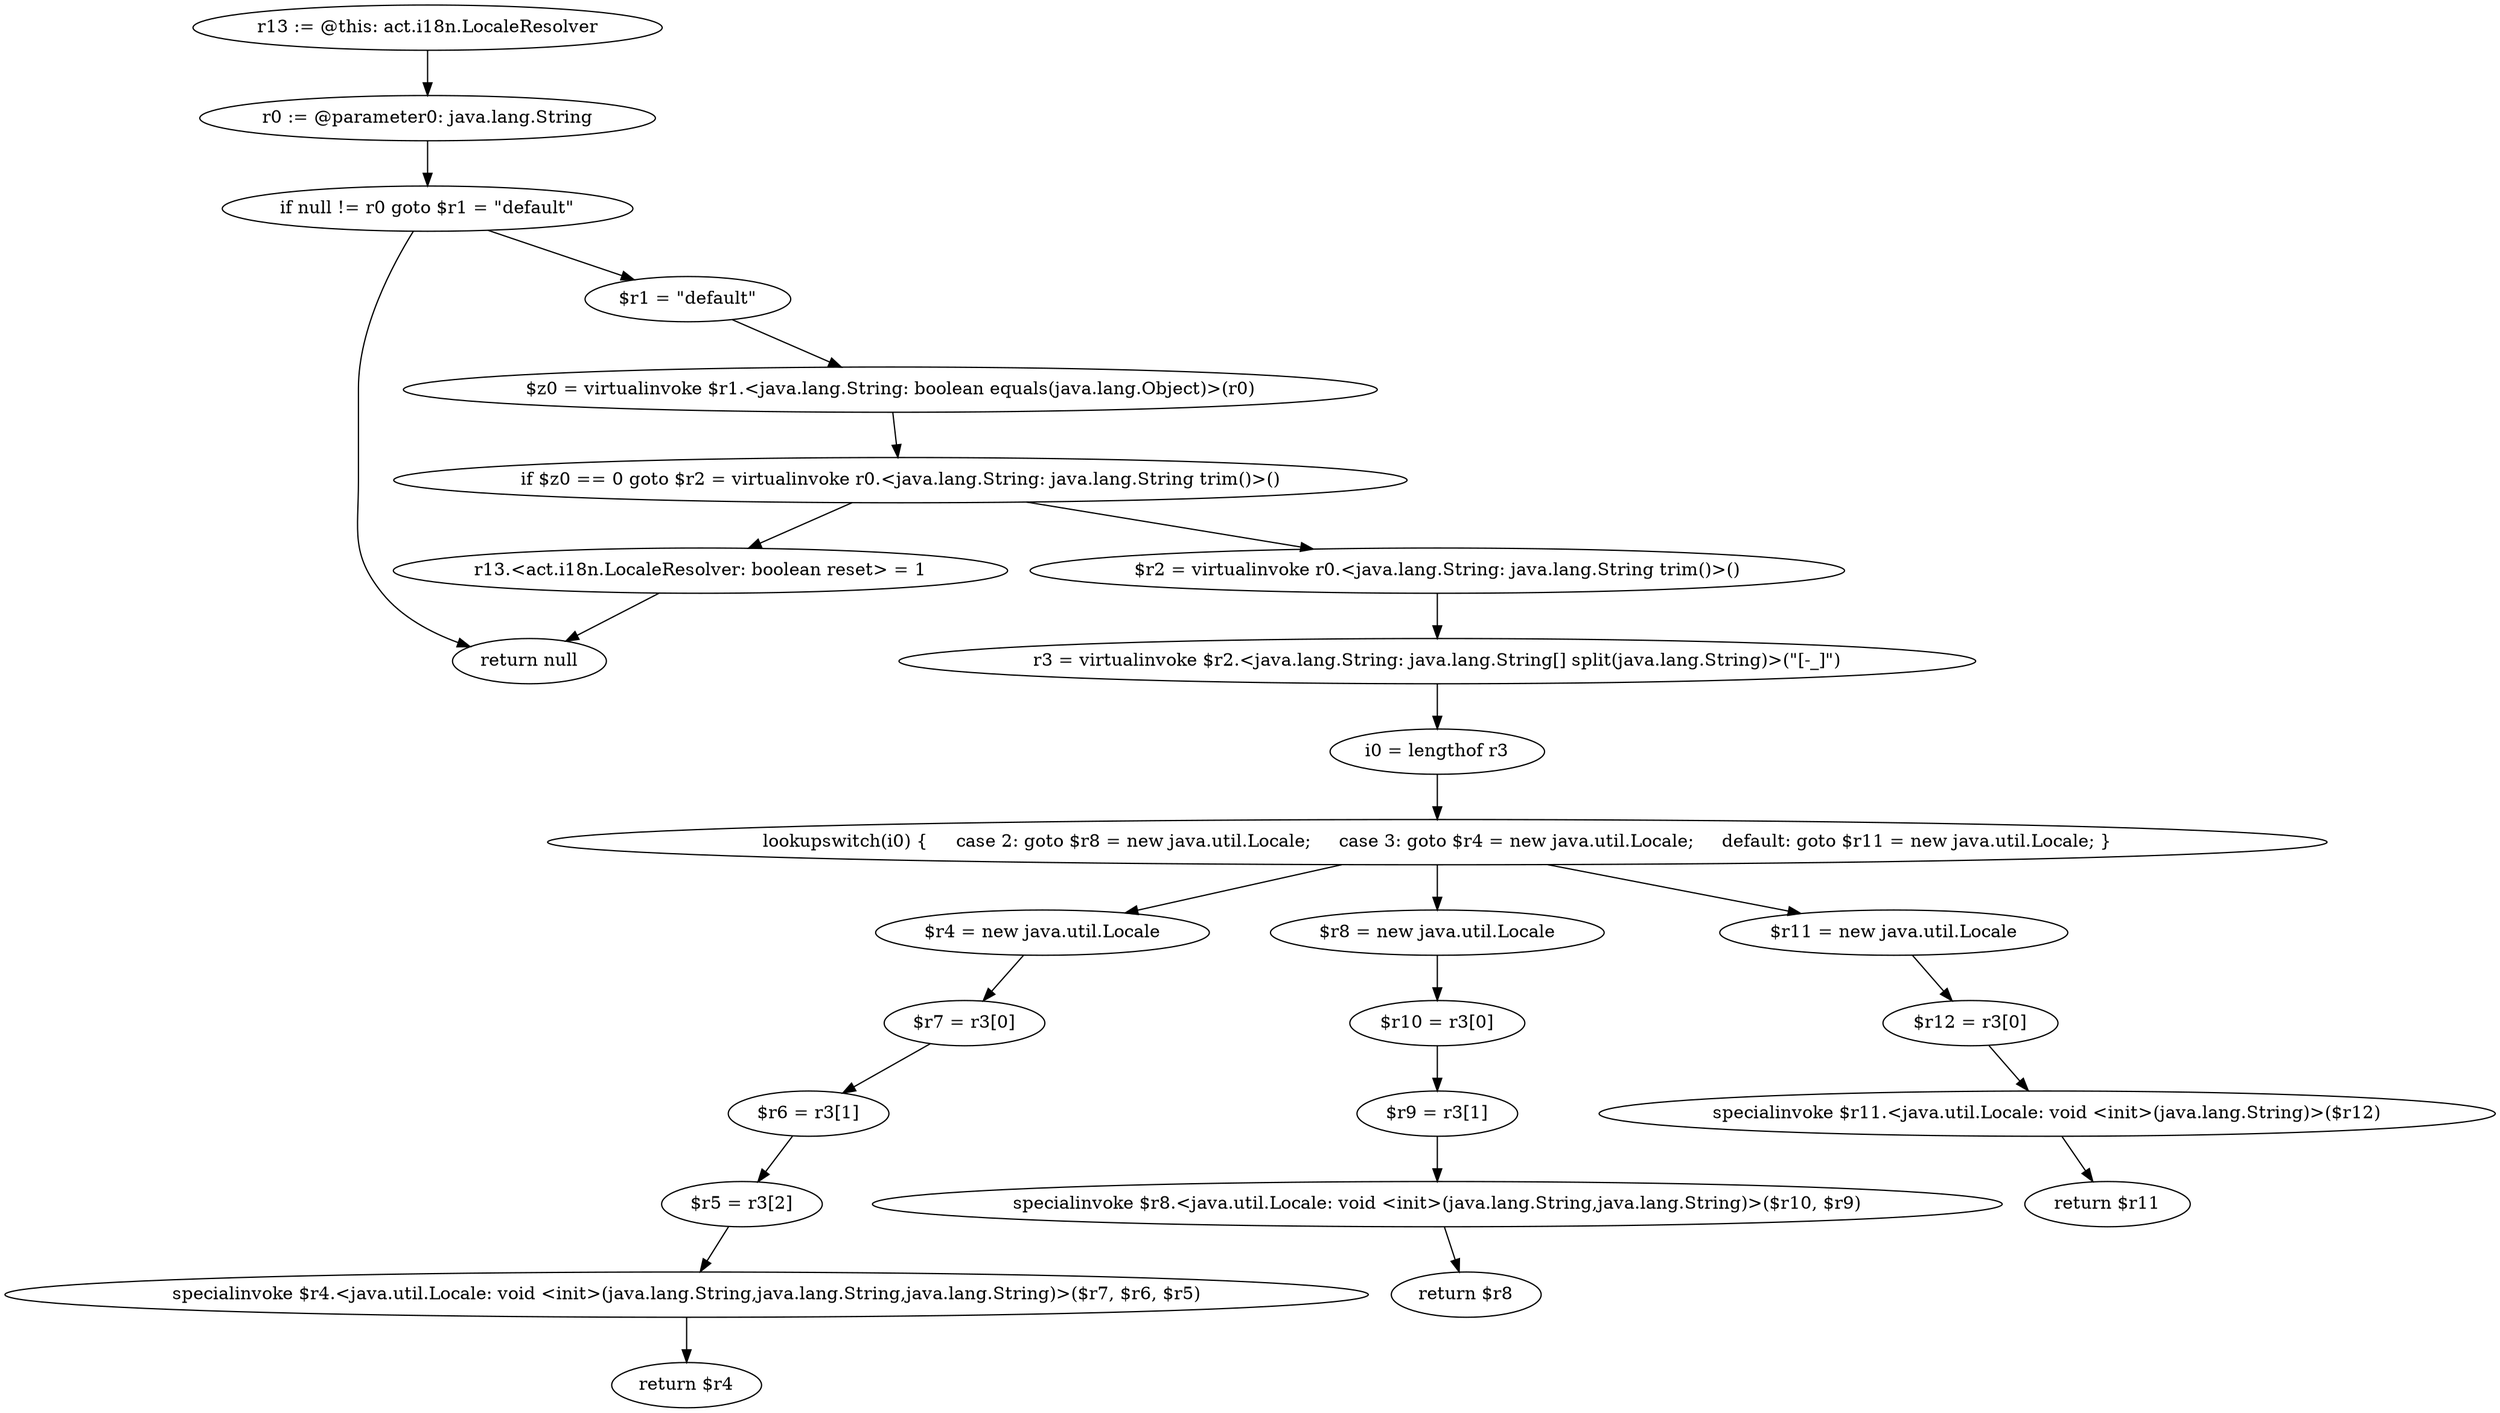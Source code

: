 digraph "unitGraph" {
    "r13 := @this: act.i18n.LocaleResolver"
    "r0 := @parameter0: java.lang.String"
    "if null != r0 goto $r1 = \"default\""
    "return null"
    "$r1 = \"default\""
    "$z0 = virtualinvoke $r1.<java.lang.String: boolean equals(java.lang.Object)>(r0)"
    "if $z0 == 0 goto $r2 = virtualinvoke r0.<java.lang.String: java.lang.String trim()>()"
    "r13.<act.i18n.LocaleResolver: boolean reset> = 1"
    "$r2 = virtualinvoke r0.<java.lang.String: java.lang.String trim()>()"
    "r3 = virtualinvoke $r2.<java.lang.String: java.lang.String[] split(java.lang.String)>(\"[-_]\")"
    "i0 = lengthof r3"
    "lookupswitch(i0) {     case 2: goto $r8 = new java.util.Locale;     case 3: goto $r4 = new java.util.Locale;     default: goto $r11 = new java.util.Locale; }"
    "$r4 = new java.util.Locale"
    "$r7 = r3[0]"
    "$r6 = r3[1]"
    "$r5 = r3[2]"
    "specialinvoke $r4.<java.util.Locale: void <init>(java.lang.String,java.lang.String,java.lang.String)>($r7, $r6, $r5)"
    "return $r4"
    "$r8 = new java.util.Locale"
    "$r10 = r3[0]"
    "$r9 = r3[1]"
    "specialinvoke $r8.<java.util.Locale: void <init>(java.lang.String,java.lang.String)>($r10, $r9)"
    "return $r8"
    "$r11 = new java.util.Locale"
    "$r12 = r3[0]"
    "specialinvoke $r11.<java.util.Locale: void <init>(java.lang.String)>($r12)"
    "return $r11"
    "r13 := @this: act.i18n.LocaleResolver"->"r0 := @parameter0: java.lang.String";
    "r0 := @parameter0: java.lang.String"->"if null != r0 goto $r1 = \"default\"";
    "if null != r0 goto $r1 = \"default\""->"return null";
    "if null != r0 goto $r1 = \"default\""->"$r1 = \"default\"";
    "$r1 = \"default\""->"$z0 = virtualinvoke $r1.<java.lang.String: boolean equals(java.lang.Object)>(r0)";
    "$z0 = virtualinvoke $r1.<java.lang.String: boolean equals(java.lang.Object)>(r0)"->"if $z0 == 0 goto $r2 = virtualinvoke r0.<java.lang.String: java.lang.String trim()>()";
    "if $z0 == 0 goto $r2 = virtualinvoke r0.<java.lang.String: java.lang.String trim()>()"->"r13.<act.i18n.LocaleResolver: boolean reset> = 1";
    "if $z0 == 0 goto $r2 = virtualinvoke r0.<java.lang.String: java.lang.String trim()>()"->"$r2 = virtualinvoke r0.<java.lang.String: java.lang.String trim()>()";
    "r13.<act.i18n.LocaleResolver: boolean reset> = 1"->"return null";
    "$r2 = virtualinvoke r0.<java.lang.String: java.lang.String trim()>()"->"r3 = virtualinvoke $r2.<java.lang.String: java.lang.String[] split(java.lang.String)>(\"[-_]\")";
    "r3 = virtualinvoke $r2.<java.lang.String: java.lang.String[] split(java.lang.String)>(\"[-_]\")"->"i0 = lengthof r3";
    "i0 = lengthof r3"->"lookupswitch(i0) {     case 2: goto $r8 = new java.util.Locale;     case 3: goto $r4 = new java.util.Locale;     default: goto $r11 = new java.util.Locale; }";
    "lookupswitch(i0) {     case 2: goto $r8 = new java.util.Locale;     case 3: goto $r4 = new java.util.Locale;     default: goto $r11 = new java.util.Locale; }"->"$r8 = new java.util.Locale";
    "lookupswitch(i0) {     case 2: goto $r8 = new java.util.Locale;     case 3: goto $r4 = new java.util.Locale;     default: goto $r11 = new java.util.Locale; }"->"$r4 = new java.util.Locale";
    "lookupswitch(i0) {     case 2: goto $r8 = new java.util.Locale;     case 3: goto $r4 = new java.util.Locale;     default: goto $r11 = new java.util.Locale; }"->"$r11 = new java.util.Locale";
    "$r4 = new java.util.Locale"->"$r7 = r3[0]";
    "$r7 = r3[0]"->"$r6 = r3[1]";
    "$r6 = r3[1]"->"$r5 = r3[2]";
    "$r5 = r3[2]"->"specialinvoke $r4.<java.util.Locale: void <init>(java.lang.String,java.lang.String,java.lang.String)>($r7, $r6, $r5)";
    "specialinvoke $r4.<java.util.Locale: void <init>(java.lang.String,java.lang.String,java.lang.String)>($r7, $r6, $r5)"->"return $r4";
    "$r8 = new java.util.Locale"->"$r10 = r3[0]";
    "$r10 = r3[0]"->"$r9 = r3[1]";
    "$r9 = r3[1]"->"specialinvoke $r8.<java.util.Locale: void <init>(java.lang.String,java.lang.String)>($r10, $r9)";
    "specialinvoke $r8.<java.util.Locale: void <init>(java.lang.String,java.lang.String)>($r10, $r9)"->"return $r8";
    "$r11 = new java.util.Locale"->"$r12 = r3[0]";
    "$r12 = r3[0]"->"specialinvoke $r11.<java.util.Locale: void <init>(java.lang.String)>($r12)";
    "specialinvoke $r11.<java.util.Locale: void <init>(java.lang.String)>($r12)"->"return $r11";
}
